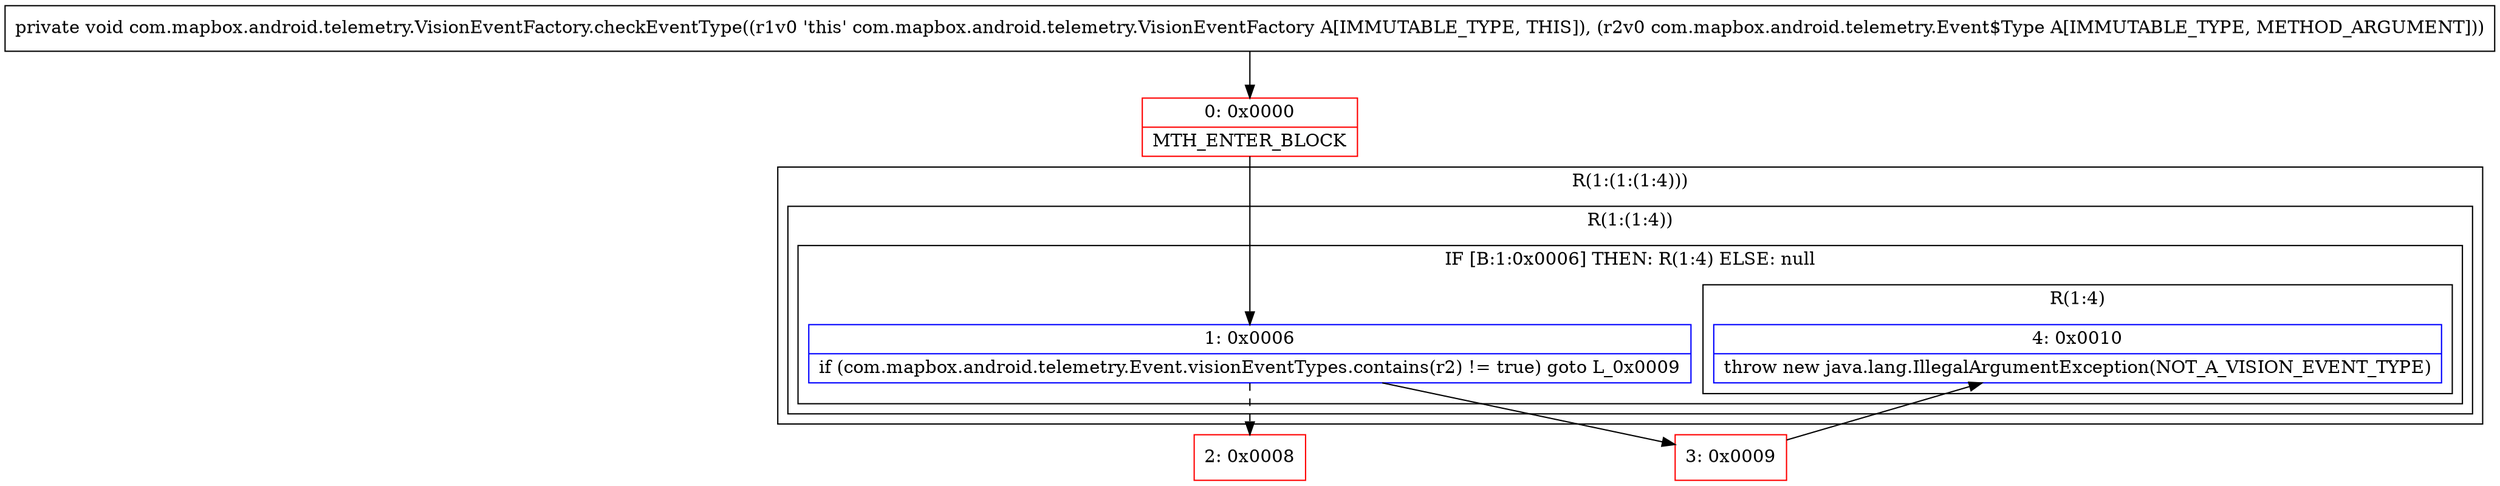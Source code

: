 digraph "CFG forcom.mapbox.android.telemetry.VisionEventFactory.checkEventType(Lcom\/mapbox\/android\/telemetry\/Event$Type;)V" {
subgraph cluster_Region_1962554506 {
label = "R(1:(1:(1:4)))";
node [shape=record,color=blue];
subgraph cluster_Region_40493230 {
label = "R(1:(1:4))";
node [shape=record,color=blue];
subgraph cluster_IfRegion_118053271 {
label = "IF [B:1:0x0006] THEN: R(1:4) ELSE: null";
node [shape=record,color=blue];
Node_1 [shape=record,label="{1\:\ 0x0006|if (com.mapbox.android.telemetry.Event.visionEventTypes.contains(r2) != true) goto L_0x0009\l}"];
subgraph cluster_Region_1697939862 {
label = "R(1:4)";
node [shape=record,color=blue];
Node_4 [shape=record,label="{4\:\ 0x0010|throw new java.lang.IllegalArgumentException(NOT_A_VISION_EVENT_TYPE)\l}"];
}
}
}
}
Node_0 [shape=record,color=red,label="{0\:\ 0x0000|MTH_ENTER_BLOCK\l}"];
Node_2 [shape=record,color=red,label="{2\:\ 0x0008}"];
Node_3 [shape=record,color=red,label="{3\:\ 0x0009}"];
MethodNode[shape=record,label="{private void com.mapbox.android.telemetry.VisionEventFactory.checkEventType((r1v0 'this' com.mapbox.android.telemetry.VisionEventFactory A[IMMUTABLE_TYPE, THIS]), (r2v0 com.mapbox.android.telemetry.Event$Type A[IMMUTABLE_TYPE, METHOD_ARGUMENT])) }"];
MethodNode -> Node_0;
Node_1 -> Node_2[style=dashed];
Node_1 -> Node_3;
Node_0 -> Node_1;
Node_3 -> Node_4;
}

